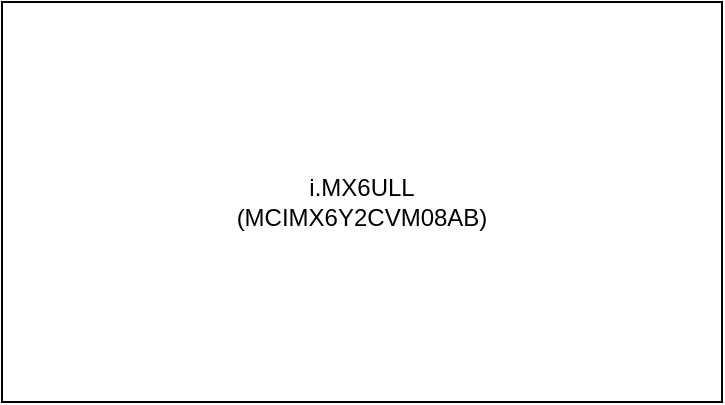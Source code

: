 <mxfile version="12.5.1" type="github">
  <diagram id="_aSgYbk2bZONPqhFsnD0" name="Page-1">
    <mxGraphModel dx="1360" dy="753" grid="1" gridSize="10" guides="1" tooltips="1" connect="1" arrows="1" fold="1" page="1" pageScale="1" pageWidth="850" pageHeight="1100" math="0" shadow="0">
      <root>
        <mxCell id="0"/>
        <mxCell id="1" parent="0"/>
        <mxCell id="XMxpTALUWFT1hx9NKfQ9-1" value="i.MX6ULL&lt;br&gt;(MCIMX6Y2CVM08AB)" style="rounded=0;whiteSpace=wrap;html=1;" vertex="1" parent="1">
          <mxGeometry x="280" y="200" width="360" height="200" as="geometry"/>
        </mxCell>
      </root>
    </mxGraphModel>
  </diagram>
</mxfile>
